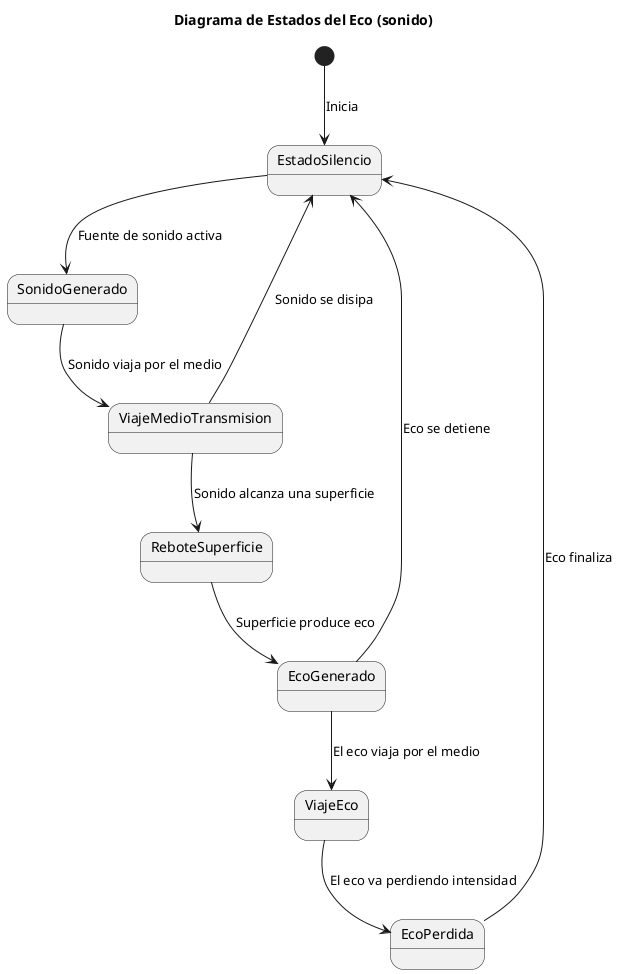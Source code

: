 @startuml
title Diagrama de Estados del Eco (sonido)

[*] --> EstadoSilencio : Inicia
EstadoSilencio --> SonidoGenerado : Fuente de sonido activa
SonidoGenerado --> ViajeMedioTransmision : Sonido viaja por el medio
ViajeMedioTransmision --> ReboteSuperficie : Sonido alcanza una superficie
ReboteSuperficie --> EcoGenerado : Superficie produce eco
EcoGenerado --> ViajeEco : El eco viaja por el medio
ViajeEco --> EcoPerdida : El eco va perdiendo intensidad
EcoPerdida --> EstadoSilencio : Eco finaliza
ViajeMedioTransmision --> EstadoSilencio : Sonido se disipa
EcoGenerado --> EstadoSilencio : Eco se detiene

@enduml
